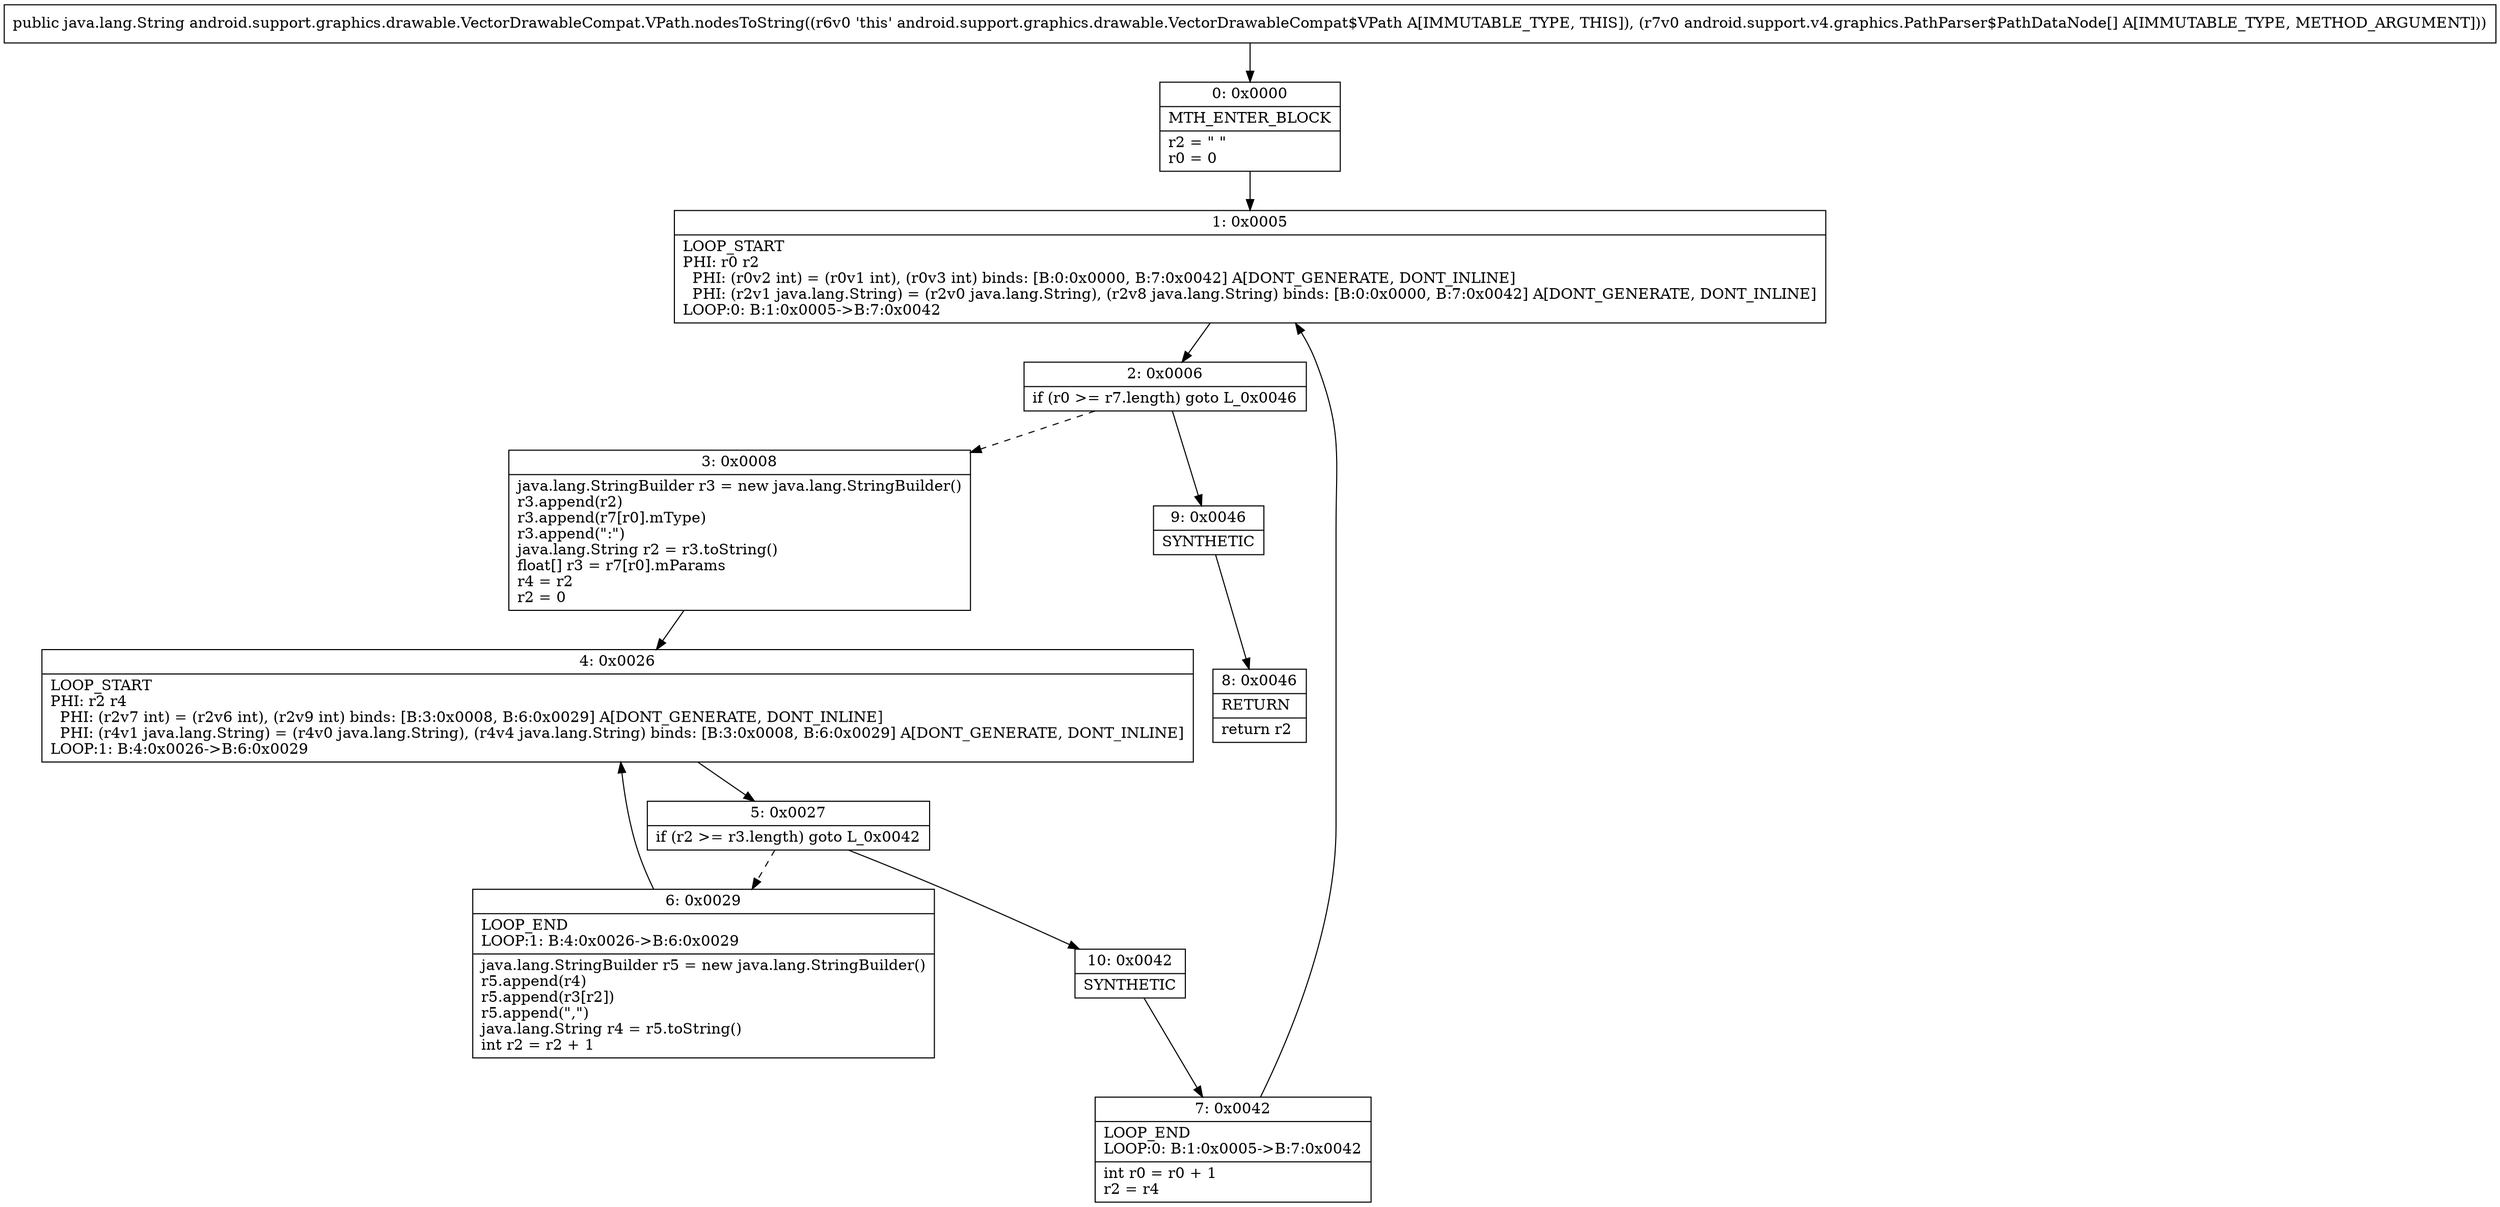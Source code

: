 digraph "CFG forandroid.support.graphics.drawable.VectorDrawableCompat.VPath.nodesToString([Landroid\/support\/v4\/graphics\/PathParser$PathDataNode;)Ljava\/lang\/String;" {
Node_0 [shape=record,label="{0\:\ 0x0000|MTH_ENTER_BLOCK\l|r2 = \" \"\lr0 = 0\l}"];
Node_1 [shape=record,label="{1\:\ 0x0005|LOOP_START\lPHI: r0 r2 \l  PHI: (r0v2 int) = (r0v1 int), (r0v3 int) binds: [B:0:0x0000, B:7:0x0042] A[DONT_GENERATE, DONT_INLINE]\l  PHI: (r2v1 java.lang.String) = (r2v0 java.lang.String), (r2v8 java.lang.String) binds: [B:0:0x0000, B:7:0x0042] A[DONT_GENERATE, DONT_INLINE]\lLOOP:0: B:1:0x0005\-\>B:7:0x0042\l}"];
Node_2 [shape=record,label="{2\:\ 0x0006|if (r0 \>= r7.length) goto L_0x0046\l}"];
Node_3 [shape=record,label="{3\:\ 0x0008|java.lang.StringBuilder r3 = new java.lang.StringBuilder()\lr3.append(r2)\lr3.append(r7[r0].mType)\lr3.append(\":\")\ljava.lang.String r2 = r3.toString()\lfloat[] r3 = r7[r0].mParams\lr4 = r2\lr2 = 0\l}"];
Node_4 [shape=record,label="{4\:\ 0x0026|LOOP_START\lPHI: r2 r4 \l  PHI: (r2v7 int) = (r2v6 int), (r2v9 int) binds: [B:3:0x0008, B:6:0x0029] A[DONT_GENERATE, DONT_INLINE]\l  PHI: (r4v1 java.lang.String) = (r4v0 java.lang.String), (r4v4 java.lang.String) binds: [B:3:0x0008, B:6:0x0029] A[DONT_GENERATE, DONT_INLINE]\lLOOP:1: B:4:0x0026\-\>B:6:0x0029\l}"];
Node_5 [shape=record,label="{5\:\ 0x0027|if (r2 \>= r3.length) goto L_0x0042\l}"];
Node_6 [shape=record,label="{6\:\ 0x0029|LOOP_END\lLOOP:1: B:4:0x0026\-\>B:6:0x0029\l|java.lang.StringBuilder r5 = new java.lang.StringBuilder()\lr5.append(r4)\lr5.append(r3[r2])\lr5.append(\",\")\ljava.lang.String r4 = r5.toString()\lint r2 = r2 + 1\l}"];
Node_7 [shape=record,label="{7\:\ 0x0042|LOOP_END\lLOOP:0: B:1:0x0005\-\>B:7:0x0042\l|int r0 = r0 + 1\lr2 = r4\l}"];
Node_8 [shape=record,label="{8\:\ 0x0046|RETURN\l|return r2\l}"];
Node_9 [shape=record,label="{9\:\ 0x0046|SYNTHETIC\l}"];
Node_10 [shape=record,label="{10\:\ 0x0042|SYNTHETIC\l}"];
MethodNode[shape=record,label="{public java.lang.String android.support.graphics.drawable.VectorDrawableCompat.VPath.nodesToString((r6v0 'this' android.support.graphics.drawable.VectorDrawableCompat$VPath A[IMMUTABLE_TYPE, THIS]), (r7v0 android.support.v4.graphics.PathParser$PathDataNode[] A[IMMUTABLE_TYPE, METHOD_ARGUMENT])) }"];
MethodNode -> Node_0;
Node_0 -> Node_1;
Node_1 -> Node_2;
Node_2 -> Node_3[style=dashed];
Node_2 -> Node_9;
Node_3 -> Node_4;
Node_4 -> Node_5;
Node_5 -> Node_6[style=dashed];
Node_5 -> Node_10;
Node_6 -> Node_4;
Node_7 -> Node_1;
Node_9 -> Node_8;
Node_10 -> Node_7;
}

